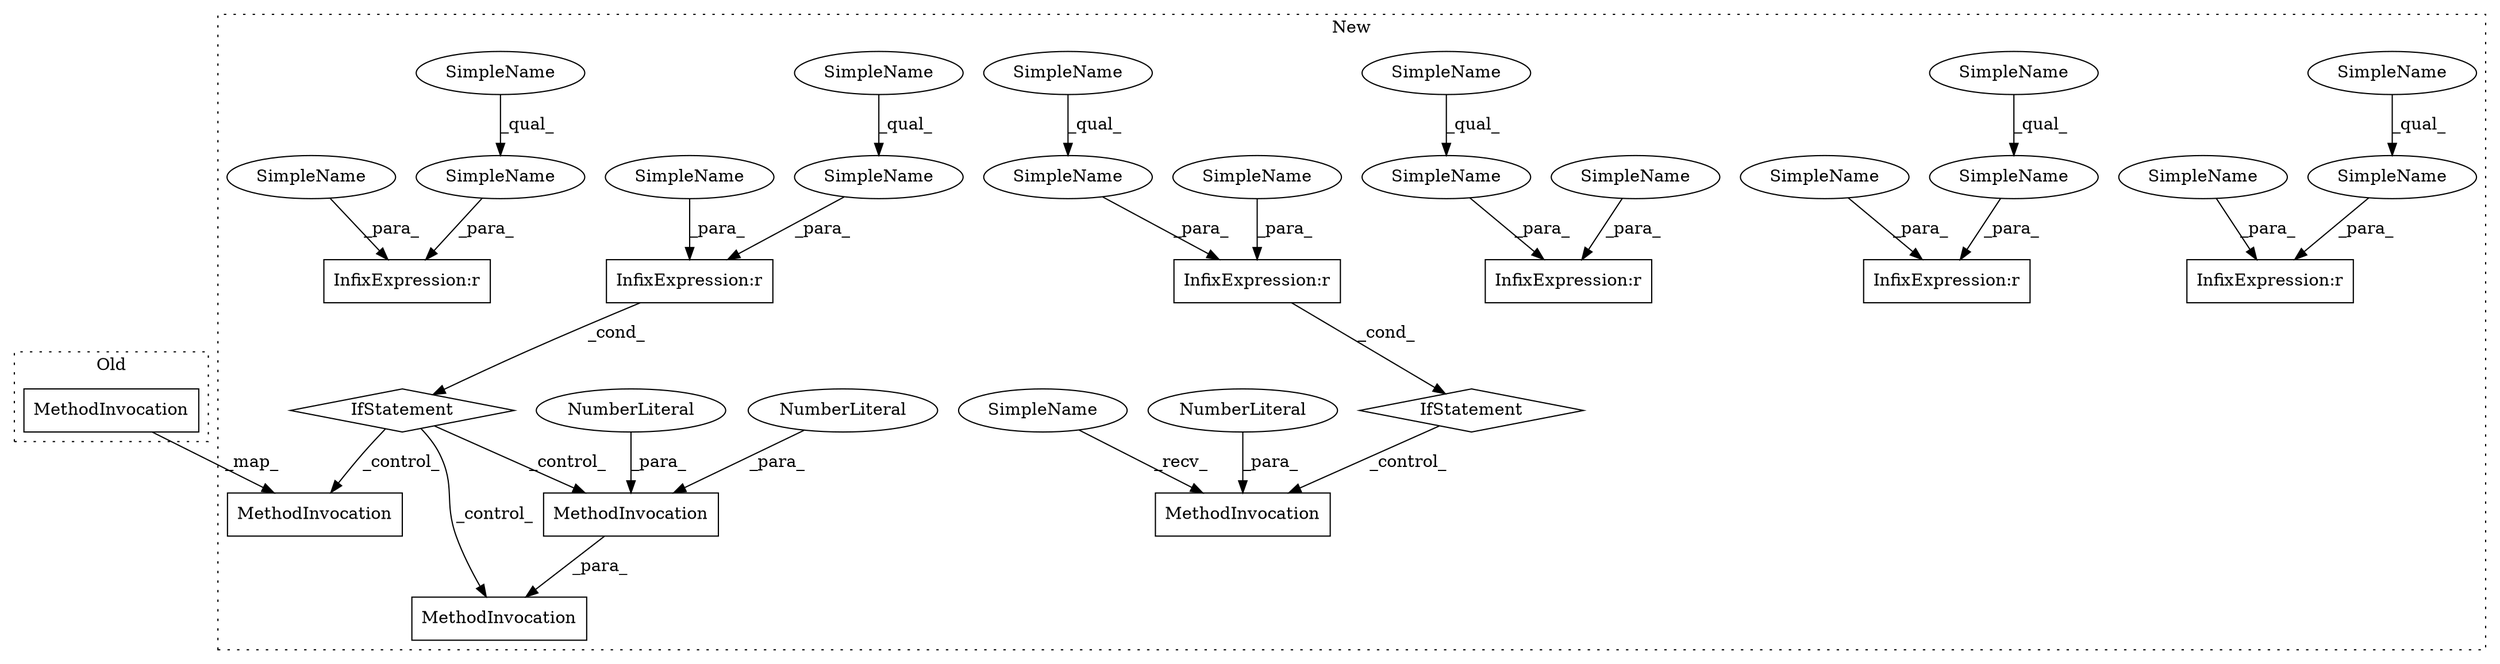 digraph G {
subgraph cluster0 {
3 [label="MethodInvocation" a="32" s="24103,24144" l="22,1" shape="box"];
label = "Old";
style="dotted";
}
subgraph cluster1 {
1 [label="IfStatement" a="25" s="27082,27116" l="4,2" shape="diamond"];
2 [label="IfStatement" a="25" s="21677,21711" l="4,1" shape="diamond"];
4 [label="MethodInvocation" a="32" s="27212,27267" l="22,1" shape="box"];
5 [label="MethodInvocation" a="32" s="21842,21849" l="6,1" shape="box"];
6 [label="MethodInvocation" a="32" s="27132,27173" l="22,1" shape="box"];
7 [label="MethodInvocation" a="32" s="27254,27266" l="8,1" shape="box"];
8 [label="NumberLiteral" a="34" s="21848" l="1" shape="ellipse"];
9 [label="NumberLiteral" a="34" s="27265" l="1" shape="ellipse"];
10 [label="SimpleName" a="42" s="17817" l="9" shape="ellipse"];
11 [label="SimpleName" a="42" s="18041" l="9" shape="ellipse"];
12 [label="SimpleName" a="42" s="17800" l="13" shape="ellipse"];
13 [label="SimpleName" a="42" s="21698" l="9" shape="ellipse"];
14 [label="SimpleName" a="42" s="24970" l="9" shape="ellipse"];
15 [label="SimpleName" a="42" s="24970" l="13" shape="ellipse"];
16 [label="SimpleName" a="42" s="17817" l="13" shape="ellipse"];
17 [label="SimpleName" a="42" s="21825" l="16" shape="ellipse"];
18 [label="SimpleName" a="42" s="24953" l="13" shape="ellipse"];
19 [label="SimpleName" a="42" s="27103" l="9" shape="ellipse"];
20 [label="SimpleName" a="42" s="27103" l="13" shape="ellipse"];
21 [label="SimpleName" a="42" s="18041" l="13" shape="ellipse"];
22 [label="SimpleName" a="42" s="21698" l="13" shape="ellipse"];
23 [label="SimpleName" a="42" s="21460" l="13" shape="ellipse"];
24 [label="SimpleName" a="42" s="21477" l="13" shape="ellipse"];
25 [label="SimpleName" a="42" s="18024" l="13" shape="ellipse"];
26 [label="SimpleName" a="42" s="27086" l="13" shape="ellipse"];
27 [label="SimpleName" a="42" s="21477" l="9" shape="ellipse"];
28 [label="SimpleName" a="42" s="21681" l="13" shape="ellipse"];
29 [label="NumberLiteral" a="34" s="27262" l="1" shape="ellipse"];
30 [label="InfixExpression:r" a="27" s="24966" l="4" shape="box"];
31 [label="InfixExpression:r" a="27" s="21473" l="4" shape="box"];
32 [label="InfixExpression:r" a="27" s="18037" l="4" shape="box"];
33 [label="InfixExpression:r" a="27" s="21694" l="4" shape="box"];
34 [label="InfixExpression:r" a="27" s="17813" l="4" shape="box"];
35 [label="InfixExpression:r" a="27" s="27099" l="4" shape="box"];
label = "New";
style="dotted";
}
1 -> 6 [label="_control_"];
1 -> 7 [label="_control_"];
1 -> 4 [label="_control_"];
2 -> 5 [label="_control_"];
3 -> 6 [label="_map_"];
7 -> 4 [label="_para_"];
8 -> 5 [label="_para_"];
9 -> 7 [label="_para_"];
10 -> 16 [label="_qual_"];
11 -> 21 [label="_qual_"];
12 -> 34 [label="_para_"];
13 -> 22 [label="_qual_"];
14 -> 15 [label="_qual_"];
15 -> 30 [label="_para_"];
16 -> 34 [label="_para_"];
17 -> 5 [label="_recv_"];
18 -> 30 [label="_para_"];
19 -> 20 [label="_qual_"];
20 -> 35 [label="_para_"];
21 -> 32 [label="_para_"];
22 -> 33 [label="_para_"];
23 -> 31 [label="_para_"];
24 -> 31 [label="_para_"];
25 -> 32 [label="_para_"];
26 -> 35 [label="_para_"];
27 -> 24 [label="_qual_"];
28 -> 33 [label="_para_"];
29 -> 7 [label="_para_"];
33 -> 2 [label="_cond_"];
35 -> 1 [label="_cond_"];
}